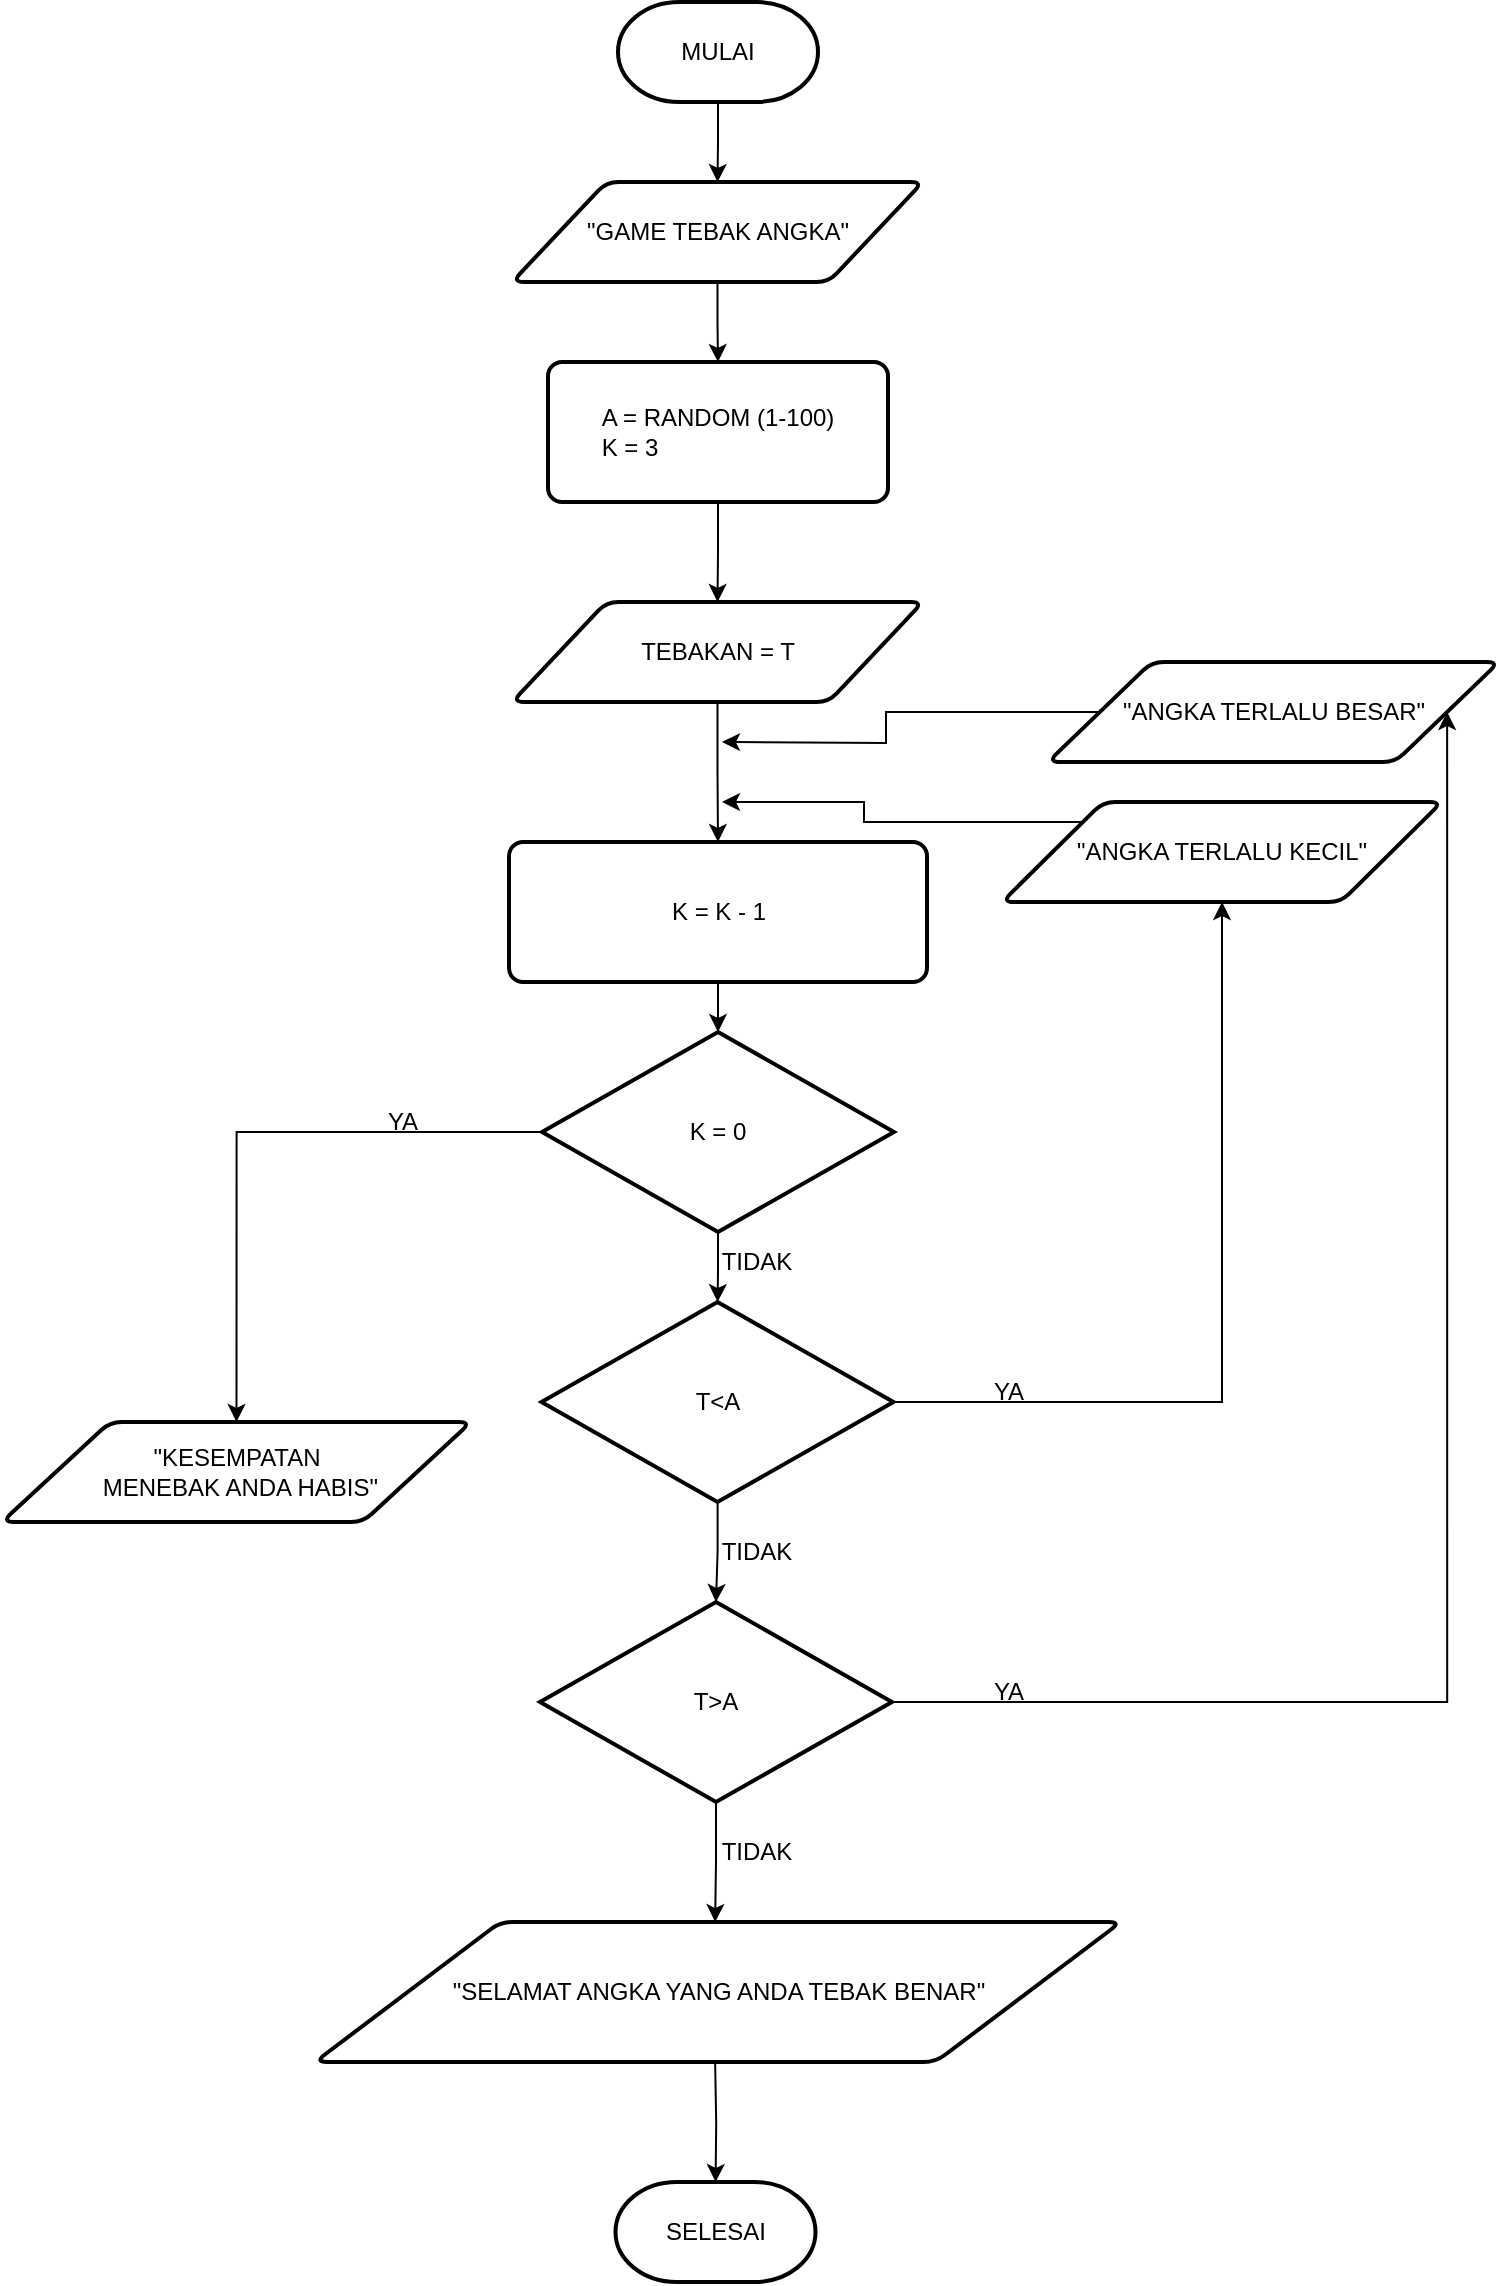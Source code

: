 <mxfile version="22.0.4" type="github">
  <diagram id="C5RBs43oDa-KdzZeNtuy" name="Page-1">
    <mxGraphModel dx="1173" dy="637" grid="1" gridSize="10" guides="1" tooltips="1" connect="1" arrows="1" fold="1" page="1" pageScale="1" pageWidth="827" pageHeight="1169" math="0" shadow="0">
      <root>
        <mxCell id="WIyWlLk6GJQsqaUBKTNV-0" />
        <mxCell id="WIyWlLk6GJQsqaUBKTNV-1" parent="WIyWlLk6GJQsqaUBKTNV-0" />
        <mxCell id="3Cw7kzN6KSSoNnA2k862-5" value="" style="edgeStyle=orthogonalEdgeStyle;rounded=0;orthogonalLoop=1;jettySize=auto;html=1;" edge="1" parent="WIyWlLk6GJQsqaUBKTNV-1" source="3Cw7kzN6KSSoNnA2k862-0" target="3Cw7kzN6KSSoNnA2k862-4">
          <mxGeometry relative="1" as="geometry" />
        </mxCell>
        <mxCell id="3Cw7kzN6KSSoNnA2k862-0" value="MULAI" style="strokeWidth=2;html=1;shape=mxgraph.flowchart.terminator;whiteSpace=wrap;" vertex="1" parent="WIyWlLk6GJQsqaUBKTNV-1">
          <mxGeometry x="368" y="10" width="100" height="50" as="geometry" />
        </mxCell>
        <mxCell id="3Cw7kzN6KSSoNnA2k862-8" value="" style="edgeStyle=orthogonalEdgeStyle;rounded=0;orthogonalLoop=1;jettySize=auto;html=1;" edge="1" parent="WIyWlLk6GJQsqaUBKTNV-1" source="3Cw7kzN6KSSoNnA2k862-4" target="3Cw7kzN6KSSoNnA2k862-7">
          <mxGeometry relative="1" as="geometry" />
        </mxCell>
        <mxCell id="3Cw7kzN6KSSoNnA2k862-4" value="&quot;GAME TEBAK ANGKA&quot;" style="shape=parallelogram;html=1;strokeWidth=2;perimeter=parallelogramPerimeter;whiteSpace=wrap;rounded=1;arcSize=12;size=0.23;" vertex="1" parent="WIyWlLk6GJQsqaUBKTNV-1">
          <mxGeometry x="315" y="100" width="205.5" height="50" as="geometry" />
        </mxCell>
        <mxCell id="3Cw7kzN6KSSoNnA2k862-10" value="" style="edgeStyle=orthogonalEdgeStyle;rounded=0;orthogonalLoop=1;jettySize=auto;html=1;" edge="1" parent="WIyWlLk6GJQsqaUBKTNV-1" source="3Cw7kzN6KSSoNnA2k862-7" target="3Cw7kzN6KSSoNnA2k862-9">
          <mxGeometry relative="1" as="geometry" />
        </mxCell>
        <mxCell id="3Cw7kzN6KSSoNnA2k862-7" value="&lt;div style=&quot;text-align: left;&quot;&gt;&lt;span style=&quot;background-color: initial;&quot;&gt;A = RANDOM (1-100)&lt;/span&gt;&lt;/div&gt;&lt;div style=&quot;text-align: left;&quot;&gt;&lt;span style=&quot;background-color: initial;&quot;&gt;K = 3&lt;/span&gt;&lt;/div&gt;" style="rounded=1;whiteSpace=wrap;html=1;absoluteArcSize=1;arcSize=14;strokeWidth=2;" vertex="1" parent="WIyWlLk6GJQsqaUBKTNV-1">
          <mxGeometry x="333" y="190" width="170" height="70" as="geometry" />
        </mxCell>
        <mxCell id="3Cw7kzN6KSSoNnA2k862-12" value="" style="edgeStyle=orthogonalEdgeStyle;rounded=0;orthogonalLoop=1;jettySize=auto;html=1;" edge="1" parent="WIyWlLk6GJQsqaUBKTNV-1" source="3Cw7kzN6KSSoNnA2k862-9" target="3Cw7kzN6KSSoNnA2k862-11">
          <mxGeometry relative="1" as="geometry" />
        </mxCell>
        <mxCell id="3Cw7kzN6KSSoNnA2k862-9" value="TEBAKAN = T" style="shape=parallelogram;html=1;strokeWidth=2;perimeter=parallelogramPerimeter;whiteSpace=wrap;rounded=1;arcSize=12;size=0.23;" vertex="1" parent="WIyWlLk6GJQsqaUBKTNV-1">
          <mxGeometry x="315" y="310" width="205.5" height="50" as="geometry" />
        </mxCell>
        <mxCell id="3Cw7kzN6KSSoNnA2k862-43" value="" style="edgeStyle=orthogonalEdgeStyle;rounded=0;orthogonalLoop=1;jettySize=auto;html=1;" edge="1" parent="WIyWlLk6GJQsqaUBKTNV-1" source="3Cw7kzN6KSSoNnA2k862-11" target="3Cw7kzN6KSSoNnA2k862-42">
          <mxGeometry relative="1" as="geometry" />
        </mxCell>
        <mxCell id="3Cw7kzN6KSSoNnA2k862-11" value="&lt;div style=&quot;text-align: left;&quot;&gt;K = K - 1&lt;/div&gt;" style="rounded=1;whiteSpace=wrap;html=1;absoluteArcSize=1;arcSize=14;strokeWidth=2;" vertex="1" parent="WIyWlLk6GJQsqaUBKTNV-1">
          <mxGeometry x="313.5" y="430" width="209" height="70" as="geometry" />
        </mxCell>
        <mxCell id="3Cw7kzN6KSSoNnA2k862-16" value="" style="edgeStyle=orthogonalEdgeStyle;rounded=0;orthogonalLoop=1;jettySize=auto;html=1;" edge="1" parent="WIyWlLk6GJQsqaUBKTNV-1" source="3Cw7kzN6KSSoNnA2k862-13" target="3Cw7kzN6KSSoNnA2k862-14">
          <mxGeometry relative="1" as="geometry" />
        </mxCell>
        <mxCell id="3Cw7kzN6KSSoNnA2k862-21" style="edgeStyle=orthogonalEdgeStyle;rounded=0;orthogonalLoop=1;jettySize=auto;html=1;exitX=1;exitY=0.5;exitDx=0;exitDy=0;exitPerimeter=0;entryX=0.5;entryY=1;entryDx=0;entryDy=0;" edge="1" parent="WIyWlLk6GJQsqaUBKTNV-1" source="3Cw7kzN6KSSoNnA2k862-13" target="3Cw7kzN6KSSoNnA2k862-19">
          <mxGeometry relative="1" as="geometry" />
        </mxCell>
        <mxCell id="3Cw7kzN6KSSoNnA2k862-13" value="T&amp;lt;A" style="strokeWidth=2;html=1;shape=mxgraph.flowchart.decision;whiteSpace=wrap;" vertex="1" parent="WIyWlLk6GJQsqaUBKTNV-1">
          <mxGeometry x="329.75" y="660" width="176" height="100" as="geometry" />
        </mxCell>
        <mxCell id="3Cw7kzN6KSSoNnA2k862-38" value="" style="edgeStyle=orthogonalEdgeStyle;rounded=0;orthogonalLoop=1;jettySize=auto;html=1;" edge="1" parent="WIyWlLk6GJQsqaUBKTNV-1" source="3Cw7kzN6KSSoNnA2k862-14">
          <mxGeometry relative="1" as="geometry">
            <mxPoint x="416.571" y="970" as="targetPoint" />
          </mxGeometry>
        </mxCell>
        <mxCell id="3Cw7kzN6KSSoNnA2k862-46" style="edgeStyle=orthogonalEdgeStyle;rounded=0;orthogonalLoop=1;jettySize=auto;html=1;entryX=1;entryY=0.5;entryDx=0;entryDy=0;" edge="1" parent="WIyWlLk6GJQsqaUBKTNV-1" source="3Cw7kzN6KSSoNnA2k862-14" target="3Cw7kzN6KSSoNnA2k862-18">
          <mxGeometry relative="1" as="geometry" />
        </mxCell>
        <mxCell id="3Cw7kzN6KSSoNnA2k862-14" value="T&amp;gt;A" style="strokeWidth=2;html=1;shape=mxgraph.flowchart.decision;whiteSpace=wrap;" vertex="1" parent="WIyWlLk6GJQsqaUBKTNV-1">
          <mxGeometry x="329" y="810" width="176" height="100" as="geometry" />
        </mxCell>
        <mxCell id="3Cw7kzN6KSSoNnA2k862-49" style="edgeStyle=orthogonalEdgeStyle;rounded=0;orthogonalLoop=1;jettySize=auto;html=1;" edge="1" parent="WIyWlLk6GJQsqaUBKTNV-1" source="3Cw7kzN6KSSoNnA2k862-18">
          <mxGeometry relative="1" as="geometry">
            <mxPoint x="420" y="380" as="targetPoint" />
          </mxGeometry>
        </mxCell>
        <mxCell id="3Cw7kzN6KSSoNnA2k862-18" value="&quot;ANGKA TERLALU BESAR&quot;" style="shape=parallelogram;html=1;strokeWidth=2;perimeter=parallelogramPerimeter;whiteSpace=wrap;rounded=1;arcSize=12;size=0.23;" vertex="1" parent="WIyWlLk6GJQsqaUBKTNV-1">
          <mxGeometry x="583" y="340" width="225.5" height="50" as="geometry" />
        </mxCell>
        <mxCell id="3Cw7kzN6KSSoNnA2k862-50" style="edgeStyle=orthogonalEdgeStyle;rounded=0;orthogonalLoop=1;jettySize=auto;html=1;" edge="1" parent="WIyWlLk6GJQsqaUBKTNV-1" source="3Cw7kzN6KSSoNnA2k862-19">
          <mxGeometry relative="1" as="geometry">
            <mxPoint x="420" y="410" as="targetPoint" />
            <Array as="points">
              <mxPoint x="491" y="420" />
              <mxPoint x="491" y="410" />
            </Array>
          </mxGeometry>
        </mxCell>
        <mxCell id="3Cw7kzN6KSSoNnA2k862-19" value="&quot;ANGKA TERLALU KECIL&quot;" style="shape=parallelogram;html=1;strokeWidth=2;perimeter=parallelogramPerimeter;whiteSpace=wrap;rounded=1;arcSize=12;size=0.23;" vertex="1" parent="WIyWlLk6GJQsqaUBKTNV-1">
          <mxGeometry x="560" y="410" width="220" height="50" as="geometry" />
        </mxCell>
        <mxCell id="3Cw7kzN6KSSoNnA2k862-30" value="YA" style="text;html=1;align=center;verticalAlign=middle;resizable=0;points=[];autosize=1;strokeColor=none;fillColor=none;" vertex="1" parent="WIyWlLk6GJQsqaUBKTNV-1">
          <mxGeometry x="543" y="690" width="40" height="30" as="geometry" />
        </mxCell>
        <mxCell id="3Cw7kzN6KSSoNnA2k862-33" value="YA" style="text;html=1;align=center;verticalAlign=middle;resizable=0;points=[];autosize=1;strokeColor=none;fillColor=none;" vertex="1" parent="WIyWlLk6GJQsqaUBKTNV-1">
          <mxGeometry x="543" y="840" width="40" height="30" as="geometry" />
        </mxCell>
        <mxCell id="3Cw7kzN6KSSoNnA2k862-34" value="TIDAK" style="text;html=1;align=center;verticalAlign=middle;resizable=0;points=[];autosize=1;strokeColor=none;fillColor=none;" vertex="1" parent="WIyWlLk6GJQsqaUBKTNV-1">
          <mxGeometry x="407" y="770" width="60" height="30" as="geometry" />
        </mxCell>
        <mxCell id="3Cw7kzN6KSSoNnA2k862-35" value="TIDAK" style="text;html=1;align=center;verticalAlign=middle;resizable=0;points=[];autosize=1;strokeColor=none;fillColor=none;" vertex="1" parent="WIyWlLk6GJQsqaUBKTNV-1">
          <mxGeometry x="407" y="920" width="60" height="30" as="geometry" />
        </mxCell>
        <mxCell id="3Cw7kzN6KSSoNnA2k862-39" value="" style="edgeStyle=orthogonalEdgeStyle;rounded=0;orthogonalLoop=1;jettySize=auto;html=1;" edge="1" parent="WIyWlLk6GJQsqaUBKTNV-1" target="3Cw7kzN6KSSoNnA2k862-37">
          <mxGeometry relative="1" as="geometry">
            <mxPoint x="416.571" y="1040" as="sourcePoint" />
          </mxGeometry>
        </mxCell>
        <mxCell id="3Cw7kzN6KSSoNnA2k862-36" value="&quot;SELAMAT ANGKA YANG ANDA TEBAK BENAR&quot;" style="shape=parallelogram;html=1;strokeWidth=2;perimeter=parallelogramPerimeter;whiteSpace=wrap;rounded=1;arcSize=12;size=0.23;" vertex="1" parent="WIyWlLk6GJQsqaUBKTNV-1">
          <mxGeometry x="216.5" y="970" width="403" height="70" as="geometry" />
        </mxCell>
        <mxCell id="3Cw7kzN6KSSoNnA2k862-37" value="SELESAI" style="strokeWidth=2;html=1;shape=mxgraph.flowchart.terminator;whiteSpace=wrap;" vertex="1" parent="WIyWlLk6GJQsqaUBKTNV-1">
          <mxGeometry x="366.75" y="1100" width="100" height="50" as="geometry" />
        </mxCell>
        <mxCell id="3Cw7kzN6KSSoNnA2k862-44" value="" style="edgeStyle=orthogonalEdgeStyle;rounded=0;orthogonalLoop=1;jettySize=auto;html=1;" edge="1" parent="WIyWlLk6GJQsqaUBKTNV-1" source="3Cw7kzN6KSSoNnA2k862-42" target="3Cw7kzN6KSSoNnA2k862-13">
          <mxGeometry relative="1" as="geometry" />
        </mxCell>
        <mxCell id="3Cw7kzN6KSSoNnA2k862-52" style="edgeStyle=orthogonalEdgeStyle;rounded=0;orthogonalLoop=1;jettySize=auto;html=1;entryX=0.5;entryY=0;entryDx=0;entryDy=0;" edge="1" parent="WIyWlLk6GJQsqaUBKTNV-1" source="3Cw7kzN6KSSoNnA2k862-42" target="3Cw7kzN6KSSoNnA2k862-45">
          <mxGeometry relative="1" as="geometry" />
        </mxCell>
        <mxCell id="3Cw7kzN6KSSoNnA2k862-42" value="K = 0" style="strokeWidth=2;html=1;shape=mxgraph.flowchart.decision;whiteSpace=wrap;" vertex="1" parent="WIyWlLk6GJQsqaUBKTNV-1">
          <mxGeometry x="330" y="525" width="176" height="100" as="geometry" />
        </mxCell>
        <mxCell id="3Cw7kzN6KSSoNnA2k862-45" value="&quot;KESEMPATAN&lt;br&gt;&amp;nbsp;MENEBAK ANDA HABIS&quot;" style="shape=parallelogram;html=1;strokeWidth=2;perimeter=parallelogramPerimeter;whiteSpace=wrap;rounded=1;arcSize=12;size=0.23;" vertex="1" parent="WIyWlLk6GJQsqaUBKTNV-1">
          <mxGeometry x="60" y="720" width="234.5" height="50" as="geometry" />
        </mxCell>
        <mxCell id="3Cw7kzN6KSSoNnA2k862-54" value="YA" style="text;html=1;align=center;verticalAlign=middle;resizable=0;points=[];autosize=1;strokeColor=none;fillColor=none;" vertex="1" parent="WIyWlLk6GJQsqaUBKTNV-1">
          <mxGeometry x="240" y="555" width="40" height="30" as="geometry" />
        </mxCell>
        <mxCell id="3Cw7kzN6KSSoNnA2k862-56" value="TIDAK" style="text;html=1;align=center;verticalAlign=middle;resizable=0;points=[];autosize=1;strokeColor=none;fillColor=none;" vertex="1" parent="WIyWlLk6GJQsqaUBKTNV-1">
          <mxGeometry x="407" y="625" width="60" height="30" as="geometry" />
        </mxCell>
      </root>
    </mxGraphModel>
  </diagram>
</mxfile>
